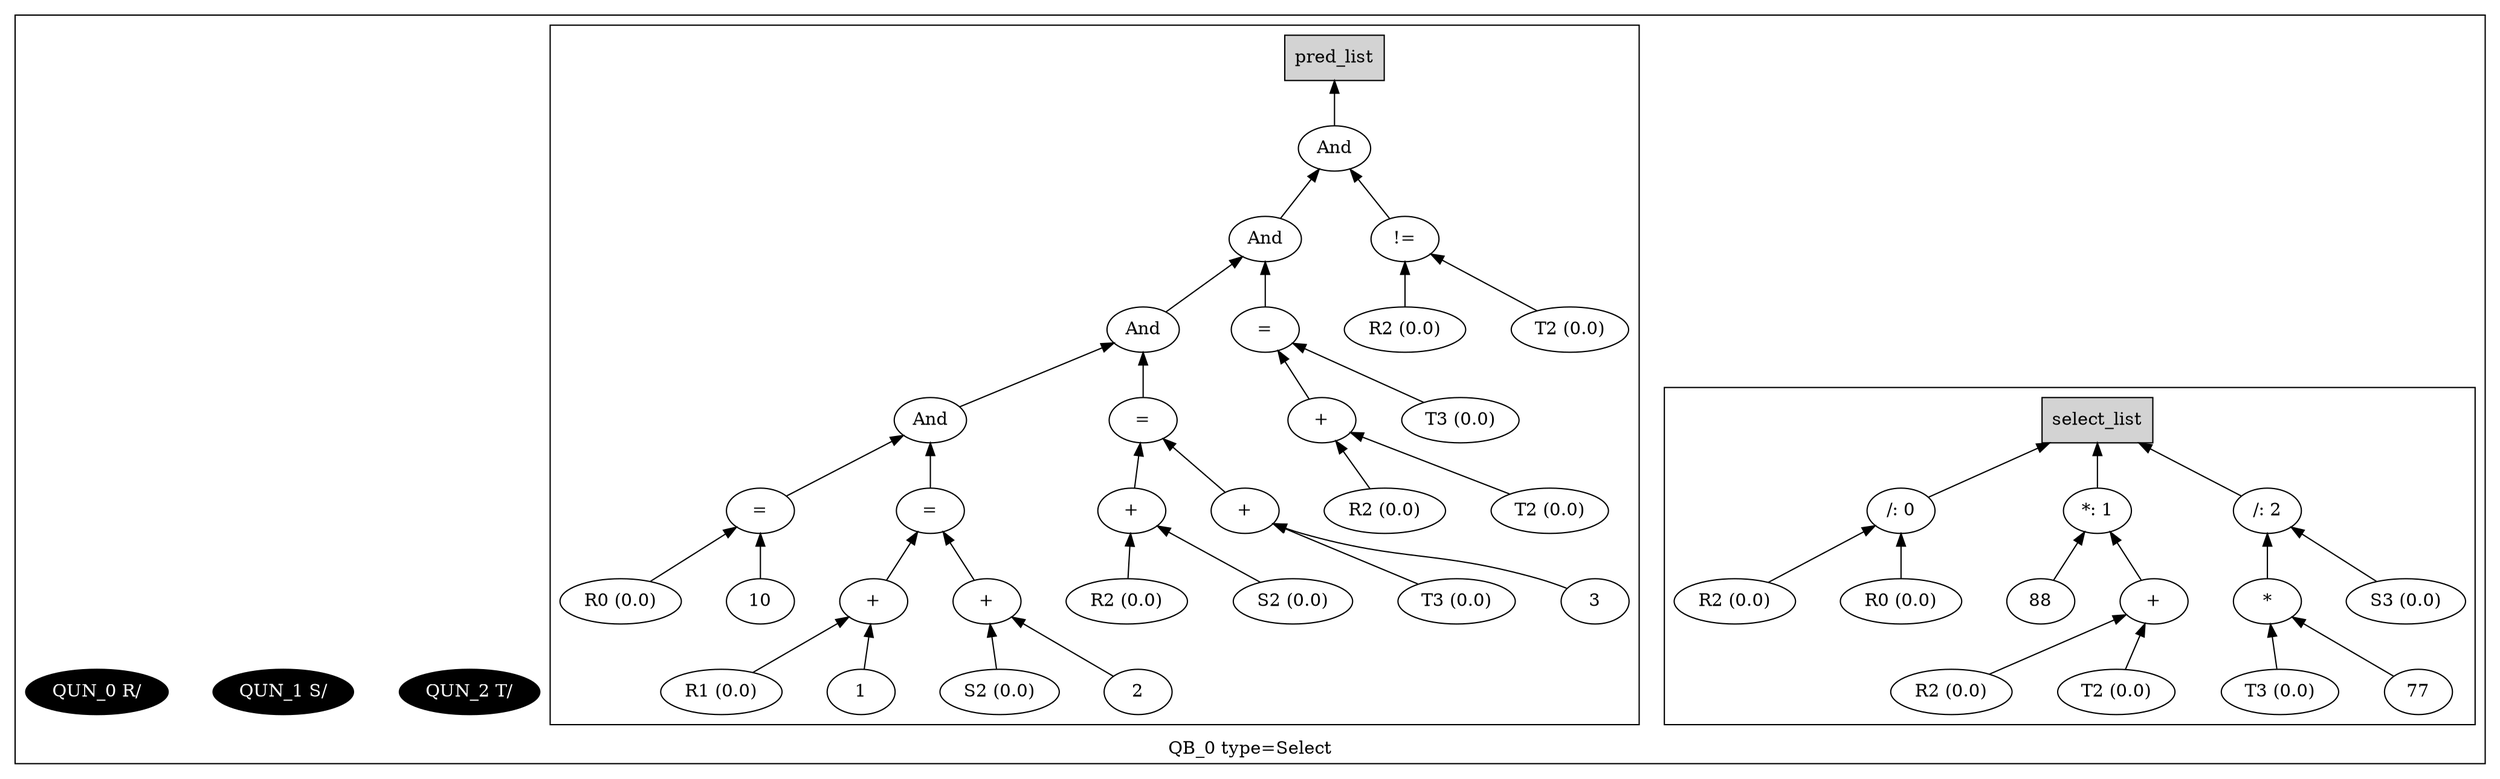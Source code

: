 digraph example1 {
    rankdir=BT;
    nodesep=0.5;
    ordering="in";
  subgraph cluster_QB_0 {
    "QB_0_selectlist"[label="select_list",shape=box,style=filled];
  subgraph cluster_select_listQB_0 {
    exprnodeExprKey3v1[label="/: 0"];
    exprnodeExprKey1v1 -> exprnodeExprKey3v1;
    exprnodeExprKey1v1[label="R2 (0.0)"];
    exprnodeExprKey2v1 -> exprnodeExprKey3v1;
    exprnodeExprKey2v1[label="R0 (0.0)"];
    exprnodeExprKey3v1 -> "QB_0_selectlist";
    exprnodeExprKey8v1[label="*: 1"];
    exprnodeExprKey4v1 -> exprnodeExprKey8v1;
    exprnodeExprKey4v1[label="88"];
    exprnodeExprKey7v1 -> exprnodeExprKey8v1;
    exprnodeExprKey7v1[label="+"];
    exprnodeExprKey5v1 -> exprnodeExprKey7v1;
    exprnodeExprKey5v1[label="R2 (0.0)"];
    exprnodeExprKey6v1 -> exprnodeExprKey7v1;
    exprnodeExprKey6v1[label="T2 (0.0)"];
    exprnodeExprKey8v1 -> "QB_0_selectlist";
    exprnodeExprKey13v1[label="/: 2"];
    exprnodeExprKey11v1 -> exprnodeExprKey13v1;
    exprnodeExprKey11v1[label="*"];
    exprnodeExprKey9v1 -> exprnodeExprKey11v1;
    exprnodeExprKey9v1[label="T3 (0.0)"];
    exprnodeExprKey10v1 -> exprnodeExprKey11v1;
    exprnodeExprKey10v1[label="77"];
    exprnodeExprKey12v1 -> exprnodeExprKey13v1;
    exprnodeExprKey12v1[label="S3 (0.0)"];
    exprnodeExprKey13v1 -> "QB_0_selectlist";
}
    "QUN_2"[label="QUN_2 T/", fillcolor=black, fontcolor=white, style=filled]
    "QUN_1"[label="QUN_1 S/", fillcolor=black, fontcolor=white, style=filled]
    "QUN_0"[label="QUN_0 R/", fillcolor=black, fontcolor=white, style=filled]
  subgraph cluster_pred_listQB_0 {
    exprnodeExprKey42v1[label="And"];
    exprnodeExprKey38v1 -> exprnodeExprKey42v1;
    exprnodeExprKey38v1[label="And"];
    exprnodeExprKey32v1 -> exprnodeExprKey38v1;
    exprnodeExprKey32v1[label="And"];
    exprnodeExprKey24v1 -> exprnodeExprKey32v1;
    exprnodeExprKey24v1[label="And"];
    exprnodeExprKey16v1 -> exprnodeExprKey24v1;
    exprnodeExprKey16v1[label="="];
    exprnodeExprKey14v1 -> exprnodeExprKey16v1;
    exprnodeExprKey14v1[label="R0 (0.0)"];
    exprnodeExprKey15v1 -> exprnodeExprKey16v1;
    exprnodeExprKey15v1[label="10"];
    exprnodeExprKey23v1 -> exprnodeExprKey24v1;
    exprnodeExprKey23v1[label="="];
    exprnodeExprKey19v1 -> exprnodeExprKey23v1;
    exprnodeExprKey19v1[label="+"];
    exprnodeExprKey17v1 -> exprnodeExprKey19v1;
    exprnodeExprKey17v1[label="R1 (0.0)"];
    exprnodeExprKey18v1 -> exprnodeExprKey19v1;
    exprnodeExprKey18v1[label="1"];
    exprnodeExprKey22v1 -> exprnodeExprKey23v1;
    exprnodeExprKey22v1[label="+"];
    exprnodeExprKey20v1 -> exprnodeExprKey22v1;
    exprnodeExprKey20v1[label="S2 (0.0)"];
    exprnodeExprKey21v1 -> exprnodeExprKey22v1;
    exprnodeExprKey21v1[label="2"];
    exprnodeExprKey31v1 -> exprnodeExprKey32v1;
    exprnodeExprKey31v1[label="="];
    exprnodeExprKey27v1 -> exprnodeExprKey31v1;
    exprnodeExprKey27v1[label="+"];
    exprnodeExprKey25v1 -> exprnodeExprKey27v1;
    exprnodeExprKey25v1[label="R2 (0.0)"];
    exprnodeExprKey26v1 -> exprnodeExprKey27v1;
    exprnodeExprKey26v1[label="S2 (0.0)"];
    exprnodeExprKey30v1 -> exprnodeExprKey31v1;
    exprnodeExprKey30v1[label="+"];
    exprnodeExprKey28v1 -> exprnodeExprKey30v1;
    exprnodeExprKey28v1[label="T3 (0.0)"];
    exprnodeExprKey29v1 -> exprnodeExprKey30v1;
    exprnodeExprKey29v1[label="3"];
    exprnodeExprKey37v1 -> exprnodeExprKey38v1;
    exprnodeExprKey37v1[label="="];
    exprnodeExprKey35v1 -> exprnodeExprKey37v1;
    exprnodeExprKey35v1[label="+"];
    exprnodeExprKey33v1 -> exprnodeExprKey35v1;
    exprnodeExprKey33v1[label="R2 (0.0)"];
    exprnodeExprKey34v1 -> exprnodeExprKey35v1;
    exprnodeExprKey34v1[label="T2 (0.0)"];
    exprnodeExprKey36v1 -> exprnodeExprKey37v1;
    exprnodeExprKey36v1[label="T3 (0.0)"];
    exprnodeExprKey41v1 -> exprnodeExprKey42v1;
    exprnodeExprKey41v1[label="!="];
    exprnodeExprKey39v1 -> exprnodeExprKey41v1;
    exprnodeExprKey39v1[label="R2 (0.0)"];
    exprnodeExprKey40v1 -> exprnodeExprKey41v1;
    exprnodeExprKey40v1[label="T2 (0.0)"];
    exprnodeExprKey42v1 -> QB_0_pred_list;
    "QB_0_pred_list"[label="pred_list",shape=box,style=filled];
}
    label = "QB_0 type=Select";
}
}
